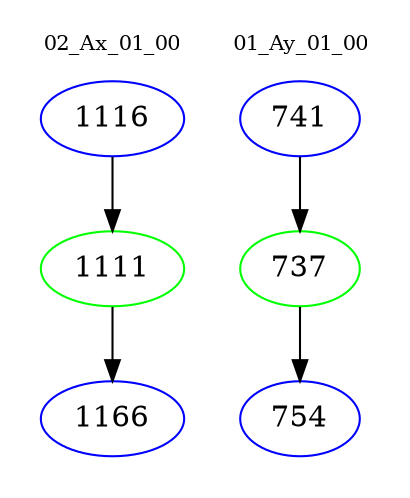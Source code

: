 digraph{
subgraph cluster_0 {
color = white
label = "02_Ax_01_00";
fontsize=10;
T0_1116 [label="1116", color="blue"]
T0_1116 -> T0_1111 [color="black"]
T0_1111 [label="1111", color="green"]
T0_1111 -> T0_1166 [color="black"]
T0_1166 [label="1166", color="blue"]
}
subgraph cluster_1 {
color = white
label = "01_Ay_01_00";
fontsize=10;
T1_741 [label="741", color="blue"]
T1_741 -> T1_737 [color="black"]
T1_737 [label="737", color="green"]
T1_737 -> T1_754 [color="black"]
T1_754 [label="754", color="blue"]
}
}
